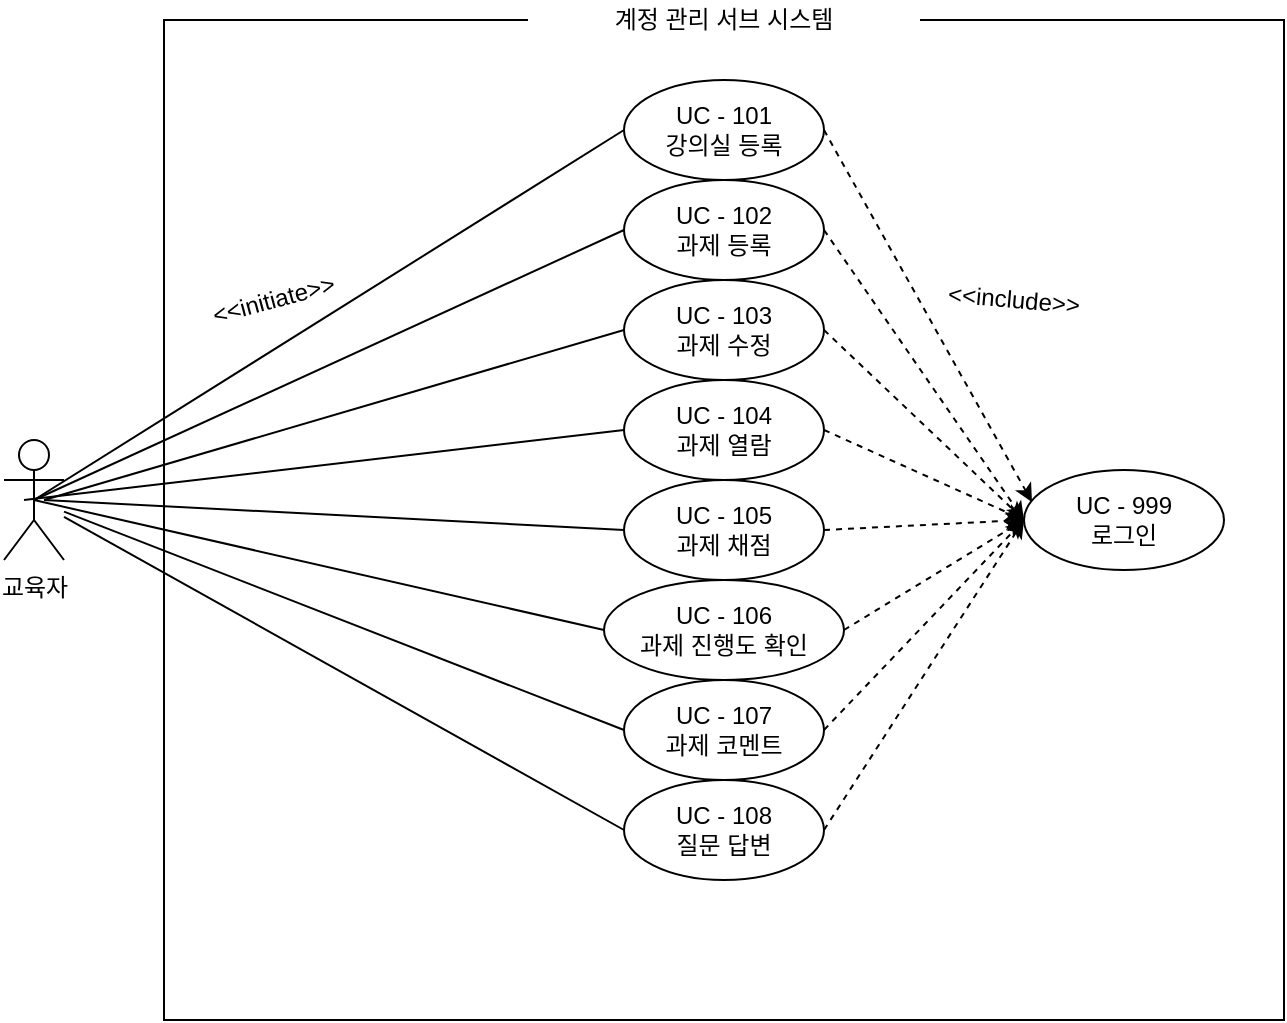 <mxfile version="14.6.0" type="device"><diagram id="WZO6GmUe4lcud1QAJ4jz" name="Page-1"><mxGraphModel dx="1422" dy="762" grid="1" gridSize="10" guides="1" tooltips="1" connect="1" arrows="1" fold="1" page="1" pageScale="1" pageWidth="827" pageHeight="1169" math="0" shadow="0"><root><mxCell id="0"/><mxCell id="1" parent="0"/><mxCell id="f8UpI32sFdkjJadJvzYk-1" value="" style="rounded=0;whiteSpace=wrap;html=1;" vertex="1" parent="1"><mxGeometry x="150" y="50" width="560" height="500" as="geometry"/></mxCell><mxCell id="f8UpI32sFdkjJadJvzYk-2" value="계정 관리 서브 시스템" style="text;html=1;strokeColor=none;align=center;verticalAlign=middle;whiteSpace=wrap;rounded=0;fillColor=#ffffff;" vertex="1" parent="1"><mxGeometry x="332" y="40" width="196" height="20" as="geometry"/></mxCell><mxCell id="f8UpI32sFdkjJadJvzYk-3" value="교육자" style="shape=umlActor;verticalLabelPosition=bottom;verticalAlign=top;html=1;outlineConnect=0;" vertex="1" parent="1"><mxGeometry x="70" y="260" width="30" height="60" as="geometry"/></mxCell><mxCell id="f8UpI32sFdkjJadJvzYk-4" value="UC - 999&lt;br&gt;로그인" style="ellipse;whiteSpace=wrap;html=1;" vertex="1" parent="1"><mxGeometry x="580" y="275" width="100" height="50" as="geometry"/></mxCell><mxCell id="f8UpI32sFdkjJadJvzYk-14" style="rounded=0;orthogonalLoop=1;jettySize=auto;html=1;exitX=0;exitY=0.5;exitDx=0;exitDy=0;entryX=0.5;entryY=0.5;entryDx=0;entryDy=0;entryPerimeter=0;endArrow=none;endFill=0;" edge="1" parent="1" source="f8UpI32sFdkjJadJvzYk-6" target="f8UpI32sFdkjJadJvzYk-3"><mxGeometry relative="1" as="geometry"/></mxCell><mxCell id="f8UpI32sFdkjJadJvzYk-28" style="edgeStyle=none;rounded=0;orthogonalLoop=1;jettySize=auto;html=1;exitX=1;exitY=0.5;exitDx=0;exitDy=0;entryX=0.04;entryY=0.32;entryDx=0;entryDy=0;entryPerimeter=0;endArrow=classic;endFill=1;dashed=1;" edge="1" parent="1" source="f8UpI32sFdkjJadJvzYk-6" target="f8UpI32sFdkjJadJvzYk-4"><mxGeometry relative="1" as="geometry"/></mxCell><mxCell id="f8UpI32sFdkjJadJvzYk-6" value="UC - 101&lt;br&gt;강의실 등록" style="ellipse;whiteSpace=wrap;html=1;" vertex="1" parent="1"><mxGeometry x="380" y="80" width="100" height="50" as="geometry"/></mxCell><mxCell id="f8UpI32sFdkjJadJvzYk-21" style="edgeStyle=none;rounded=0;orthogonalLoop=1;jettySize=auto;html=1;exitX=0;exitY=0.5;exitDx=0;exitDy=0;entryX=0.5;entryY=0.5;entryDx=0;entryDy=0;entryPerimeter=0;endArrow=none;endFill=0;" edge="1" parent="1" source="f8UpI32sFdkjJadJvzYk-7" target="f8UpI32sFdkjJadJvzYk-3"><mxGeometry relative="1" as="geometry"/></mxCell><mxCell id="f8UpI32sFdkjJadJvzYk-29" style="edgeStyle=none;rounded=0;orthogonalLoop=1;jettySize=auto;html=1;exitX=1;exitY=0.5;exitDx=0;exitDy=0;entryX=0;entryY=0.5;entryDx=0;entryDy=0;dashed=1;endArrow=classic;endFill=1;" edge="1" parent="1" source="f8UpI32sFdkjJadJvzYk-7" target="f8UpI32sFdkjJadJvzYk-4"><mxGeometry relative="1" as="geometry"/></mxCell><mxCell id="f8UpI32sFdkjJadJvzYk-7" value="UC - 102&lt;br&gt;과제&amp;nbsp;등록" style="ellipse;whiteSpace=wrap;html=1;" vertex="1" parent="1"><mxGeometry x="380" y="130" width="100" height="50" as="geometry"/></mxCell><mxCell id="f8UpI32sFdkjJadJvzYk-22" style="edgeStyle=none;rounded=0;orthogonalLoop=1;jettySize=auto;html=1;exitX=0;exitY=0.5;exitDx=0;exitDy=0;endArrow=none;endFill=0;" edge="1" parent="1" source="f8UpI32sFdkjJadJvzYk-8"><mxGeometry relative="1" as="geometry"><mxPoint x="90" y="290" as="targetPoint"/></mxGeometry></mxCell><mxCell id="f8UpI32sFdkjJadJvzYk-30" style="edgeStyle=none;rounded=0;orthogonalLoop=1;jettySize=auto;html=1;exitX=1;exitY=0.5;exitDx=0;exitDy=0;dashed=1;endArrow=classic;endFill=1;" edge="1" parent="1" source="f8UpI32sFdkjJadJvzYk-8"><mxGeometry relative="1" as="geometry"><mxPoint x="580" y="300" as="targetPoint"/></mxGeometry></mxCell><mxCell id="f8UpI32sFdkjJadJvzYk-8" value="UC - 103&lt;br&gt;과제 수정" style="ellipse;whiteSpace=wrap;html=1;" vertex="1" parent="1"><mxGeometry x="380" y="180" width="100" height="50" as="geometry"/></mxCell><mxCell id="f8UpI32sFdkjJadJvzYk-23" style="edgeStyle=none;rounded=0;orthogonalLoop=1;jettySize=auto;html=1;exitX=0;exitY=0.5;exitDx=0;exitDy=0;endArrow=none;endFill=0;" edge="1" parent="1" source="f8UpI32sFdkjJadJvzYk-9"><mxGeometry relative="1" as="geometry"><mxPoint x="80" y="290" as="targetPoint"/></mxGeometry></mxCell><mxCell id="f8UpI32sFdkjJadJvzYk-31" style="edgeStyle=none;rounded=0;orthogonalLoop=1;jettySize=auto;html=1;exitX=1;exitY=0.5;exitDx=0;exitDy=0;dashed=1;endArrow=classic;endFill=1;" edge="1" parent="1" source="f8UpI32sFdkjJadJvzYk-9"><mxGeometry relative="1" as="geometry"><mxPoint x="580" y="300" as="targetPoint"/></mxGeometry></mxCell><mxCell id="f8UpI32sFdkjJadJvzYk-9" value="UC - 104&lt;br&gt;과제 열람" style="ellipse;whiteSpace=wrap;html=1;" vertex="1" parent="1"><mxGeometry x="380" y="230" width="100" height="50" as="geometry"/></mxCell><mxCell id="f8UpI32sFdkjJadJvzYk-25" style="edgeStyle=none;rounded=0;orthogonalLoop=1;jettySize=auto;html=1;exitX=0;exitY=0.5;exitDx=0;exitDy=0;entryX=0.5;entryY=0.5;entryDx=0;entryDy=0;entryPerimeter=0;endArrow=none;endFill=0;" edge="1" parent="1" source="f8UpI32sFdkjJadJvzYk-10" target="f8UpI32sFdkjJadJvzYk-3"><mxGeometry relative="1" as="geometry"/></mxCell><mxCell id="f8UpI32sFdkjJadJvzYk-33" style="edgeStyle=none;rounded=0;orthogonalLoop=1;jettySize=auto;html=1;exitX=1;exitY=0.5;exitDx=0;exitDy=0;dashed=1;endArrow=classic;endFill=1;" edge="1" parent="1" source="f8UpI32sFdkjJadJvzYk-10"><mxGeometry relative="1" as="geometry"><mxPoint x="580" y="300" as="targetPoint"/></mxGeometry></mxCell><mxCell id="f8UpI32sFdkjJadJvzYk-10" value="UC - 106&lt;br&gt;과제 진행도 확인" style="ellipse;whiteSpace=wrap;html=1;" vertex="1" parent="1"><mxGeometry x="370" y="330" width="120" height="50" as="geometry"/></mxCell><mxCell id="f8UpI32sFdkjJadJvzYk-26" style="edgeStyle=none;rounded=0;orthogonalLoop=1;jettySize=auto;html=1;exitX=0;exitY=0.5;exitDx=0;exitDy=0;endArrow=none;endFill=0;" edge="1" parent="1" source="f8UpI32sFdkjJadJvzYk-11" target="f8UpI32sFdkjJadJvzYk-3"><mxGeometry relative="1" as="geometry"/></mxCell><mxCell id="f8UpI32sFdkjJadJvzYk-34" style="edgeStyle=none;rounded=0;orthogonalLoop=1;jettySize=auto;html=1;exitX=1;exitY=0.5;exitDx=0;exitDy=0;dashed=1;endArrow=classic;endFill=1;" edge="1" parent="1" source="f8UpI32sFdkjJadJvzYk-11"><mxGeometry relative="1" as="geometry"><mxPoint x="580" y="300" as="targetPoint"/></mxGeometry></mxCell><mxCell id="f8UpI32sFdkjJadJvzYk-11" value="UC - 107&lt;br&gt;과제 코멘트" style="ellipse;whiteSpace=wrap;html=1;" vertex="1" parent="1"><mxGeometry x="380" y="380" width="100" height="50" as="geometry"/></mxCell><mxCell id="f8UpI32sFdkjJadJvzYk-24" style="edgeStyle=none;rounded=0;orthogonalLoop=1;jettySize=auto;html=1;exitX=0;exitY=0.5;exitDx=0;exitDy=0;endArrow=none;endFill=0;" edge="1" parent="1" source="f8UpI32sFdkjJadJvzYk-12"><mxGeometry relative="1" as="geometry"><mxPoint x="90" y="290" as="targetPoint"/></mxGeometry></mxCell><mxCell id="f8UpI32sFdkjJadJvzYk-32" style="edgeStyle=none;rounded=0;orthogonalLoop=1;jettySize=auto;html=1;exitX=1;exitY=0.5;exitDx=0;exitDy=0;dashed=1;endArrow=classic;endFill=1;" edge="1" parent="1" source="f8UpI32sFdkjJadJvzYk-12"><mxGeometry relative="1" as="geometry"><mxPoint x="580" y="300" as="targetPoint"/></mxGeometry></mxCell><mxCell id="f8UpI32sFdkjJadJvzYk-12" value="UC - 105&lt;br&gt;과제 채점" style="ellipse;whiteSpace=wrap;html=1;" vertex="1" parent="1"><mxGeometry x="380" y="280" width="100" height="50" as="geometry"/></mxCell><mxCell id="f8UpI32sFdkjJadJvzYk-27" style="edgeStyle=none;rounded=0;orthogonalLoop=1;jettySize=auto;html=1;exitX=0;exitY=0.5;exitDx=0;exitDy=0;endArrow=none;endFill=0;" edge="1" parent="1" source="f8UpI32sFdkjJadJvzYk-13" target="f8UpI32sFdkjJadJvzYk-3"><mxGeometry relative="1" as="geometry"/></mxCell><mxCell id="f8UpI32sFdkjJadJvzYk-35" style="edgeStyle=none;rounded=0;orthogonalLoop=1;jettySize=auto;html=1;exitX=1;exitY=0.5;exitDx=0;exitDy=0;dashed=1;endArrow=classic;endFill=1;" edge="1" parent="1" source="f8UpI32sFdkjJadJvzYk-13"><mxGeometry relative="1" as="geometry"><mxPoint x="580" y="300" as="targetPoint"/></mxGeometry></mxCell><mxCell id="f8UpI32sFdkjJadJvzYk-13" value="UC - 108&lt;br&gt;질문 답변" style="ellipse;whiteSpace=wrap;html=1;" vertex="1" parent="1"><mxGeometry x="380" y="430" width="100" height="50" as="geometry"/></mxCell><mxCell id="f8UpI32sFdkjJadJvzYk-36" value="&amp;lt;&amp;lt;include&amp;gt;&amp;gt;" style="text;html=1;strokeColor=none;fillColor=none;align=center;verticalAlign=middle;whiteSpace=wrap;rounded=0;rotation=5;" vertex="1" parent="1"><mxGeometry x="540" y="180" width="70" height="20" as="geometry"/></mxCell><mxCell id="f8UpI32sFdkjJadJvzYk-37" value="&amp;lt;&amp;lt;initiate&amp;gt;&amp;gt;" style="text;html=1;strokeColor=none;fillColor=none;align=center;verticalAlign=middle;whiteSpace=wrap;rounded=0;rotation=-15;" vertex="1" parent="1"><mxGeometry x="170" y="180" width="70" height="20" as="geometry"/></mxCell></root></mxGraphModel></diagram></mxfile>